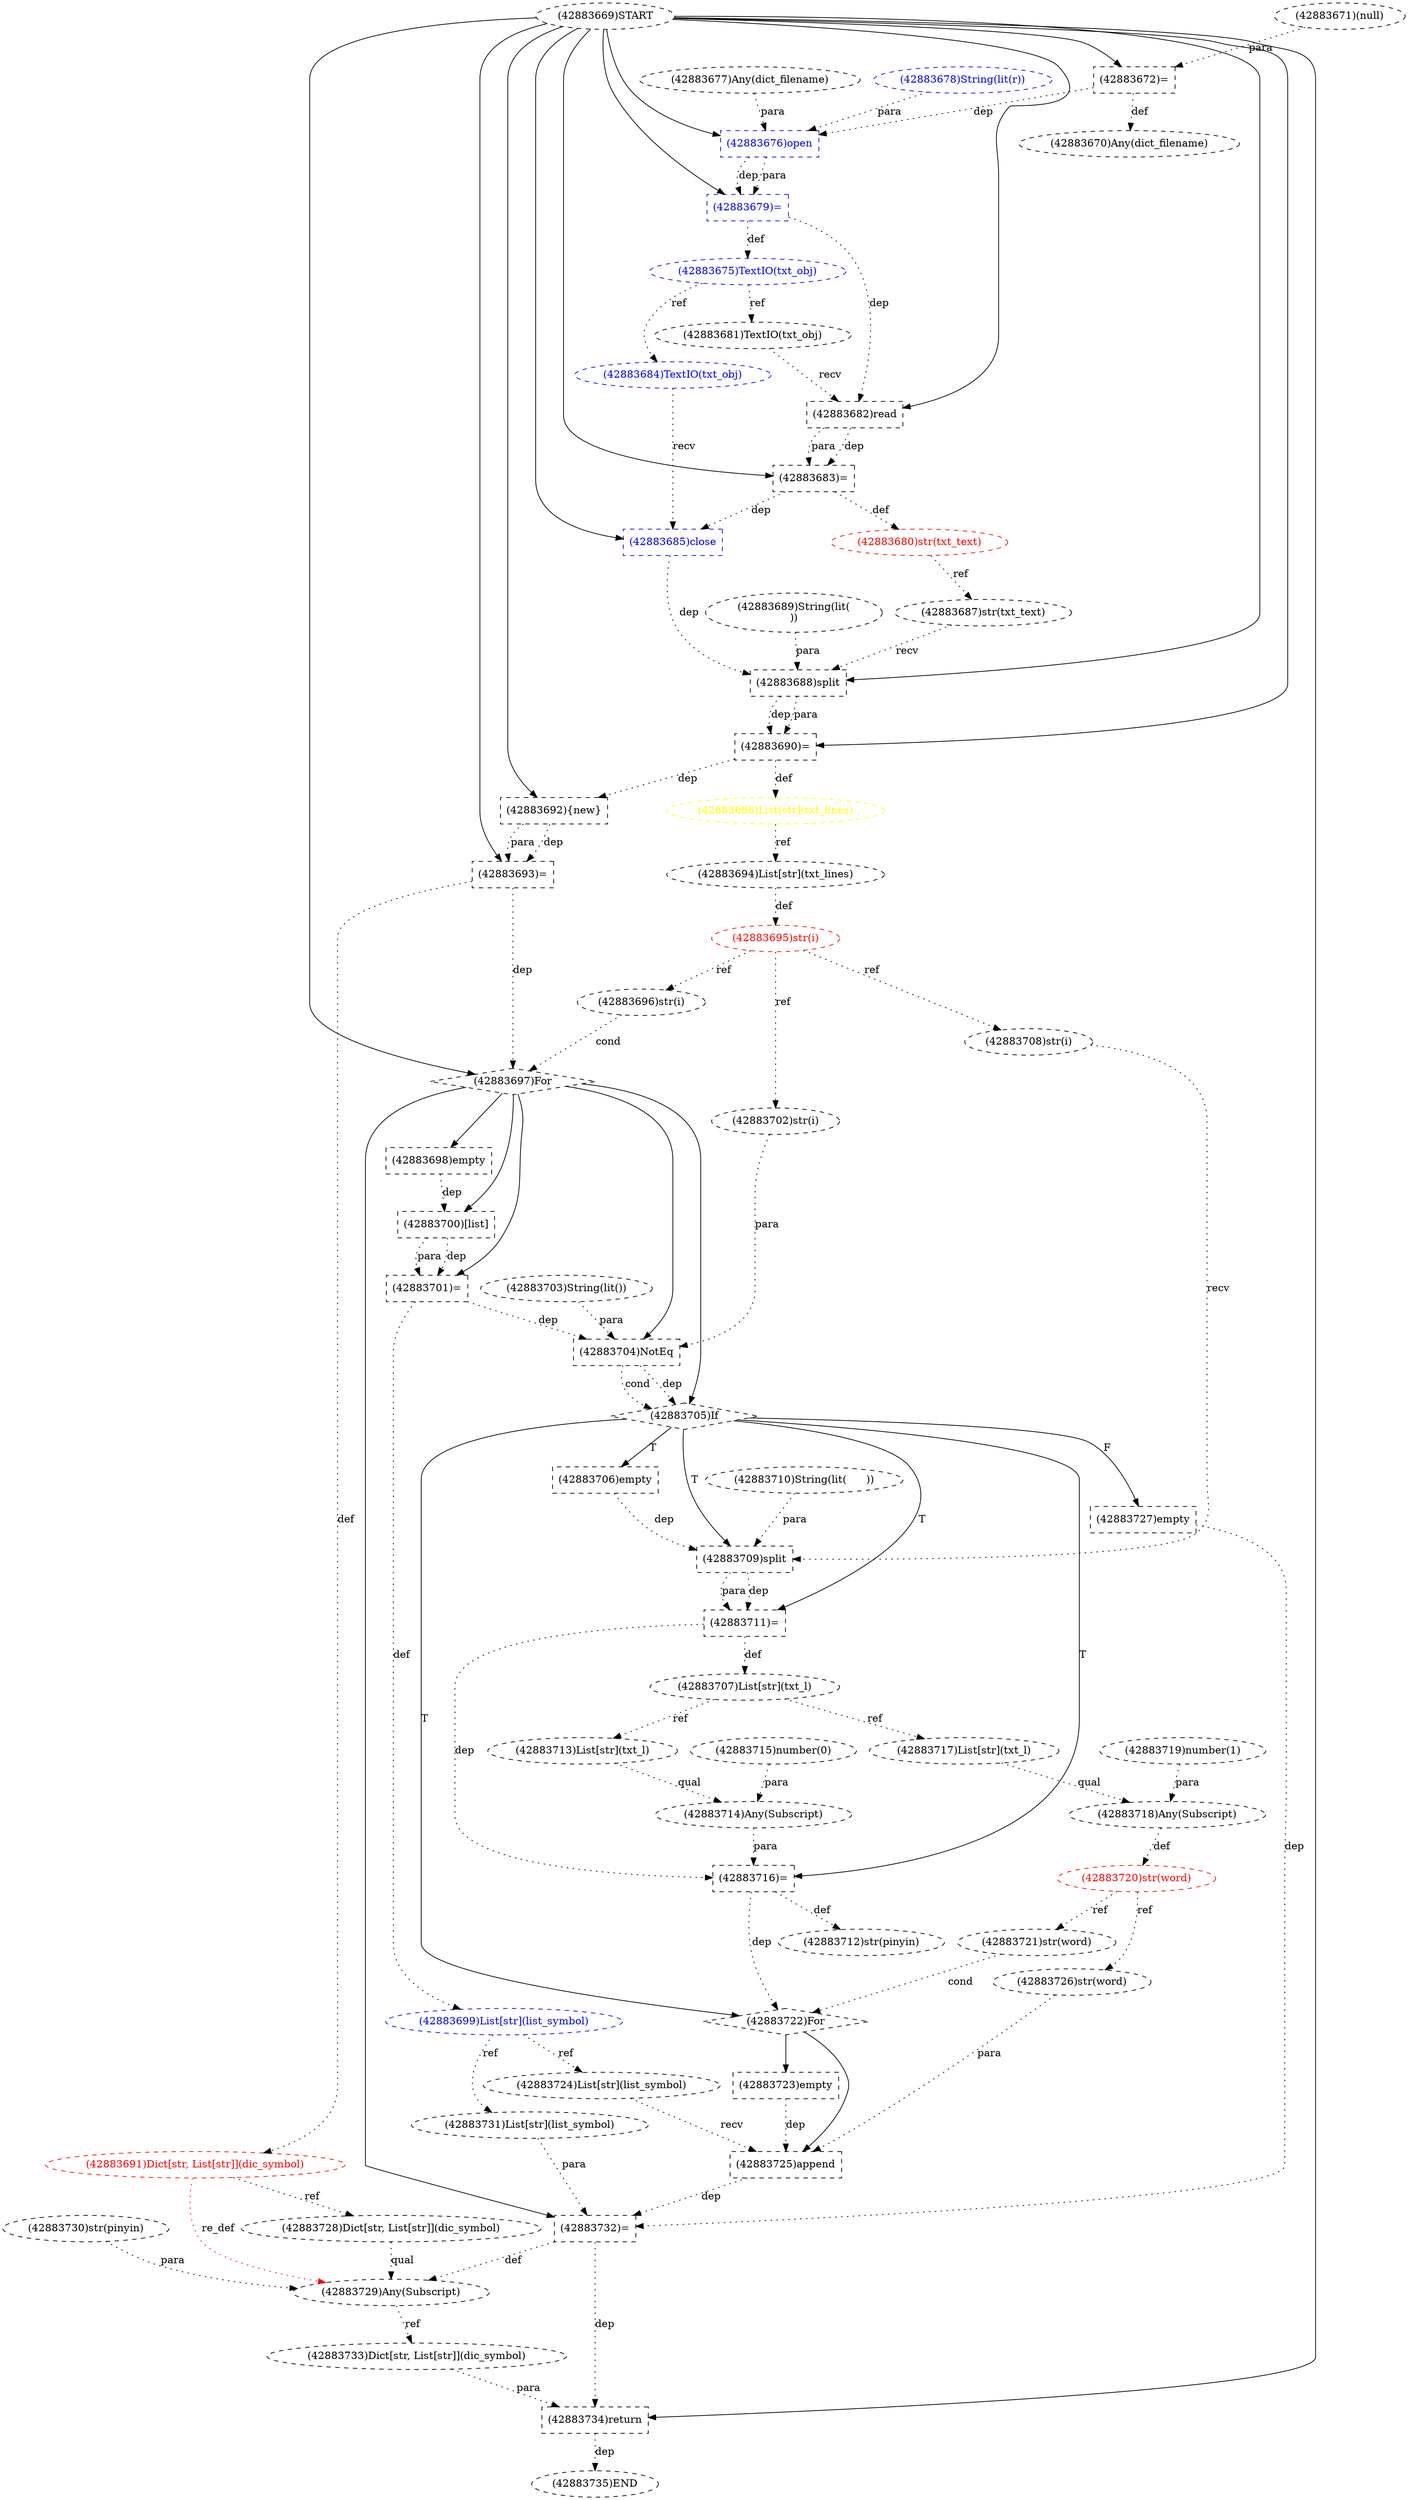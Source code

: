digraph G {
1 [label="(42883727)empty" shape=box style=dashed]
2 [label="(42883672)=" shape=box style=dashed]
3 [label="(42883726)str(word)" shape=ellipse style=dashed]
4 [label="(42883732)=" shape=box style=dashed]
5 [label="(42883681)TextIO(txt_obj)" shape=ellipse style=dashed]
6 [label="(42883708)str(i)" shape=ellipse style=dashed]
7 [label="(42883710)String(lit(	))" shape=ellipse style=dashed]
8 [label="(42883717)List[str](txt_l)" shape=ellipse style=dashed]
9 [label="(42883677)Any(dict_filename)" shape=ellipse style=dashed]
10 [label="(42883682)read" shape=box style=dashed]
11 [label="(42883723)empty" shape=box style=dashed]
12 [label="(42883703)String(lit())" shape=ellipse style=dashed]
13 [label="(42883734)return" shape=box style=dashed]
14 [label="(42883716)=" shape=box style=dashed]
15 [label="(42883718)Any(Subscript)" shape=ellipse style=dashed]
16 [label="(42883725)append" shape=box style=dashed]
17 [label="(42883704)NotEq" shape=box style=dashed]
18 [label="(42883679)=" shape=box style=dashed color=blue fontcolor=blue]
19 [label="(42883712)str(pinyin)" shape=ellipse style=dashed]
20 [label="(42883675)TextIO(txt_obj)" shape=ellipse style=dashed color=blue fontcolor=blue]
21 [label="(42883685)close" shape=box style=dashed color=blue fontcolor=blue]
22 [label="(42883692){new}" shape=box style=dashed]
23 [label="(42883680)str(txt_text)" shape=ellipse style=dashed color=red fontcolor=red]
24 [label="(42883684)TextIO(txt_obj)" shape=ellipse style=dashed color=blue fontcolor=blue]
25 [label="(42883671)(null)" shape=ellipse style=dashed]
26 [label="(42883690)=" shape=box style=dashed]
27 [label="(42883715)number(0)" shape=ellipse style=dashed]
28 [label="(42883694)List[str](txt_lines)" shape=ellipse style=dashed]
29 [label="(42883697)For" shape=diamond style=dashed]
30 [label="(42883693)=" shape=box style=dashed]
31 [label="(42883731)List[str](list_symbol)" shape=ellipse style=dashed]
32 [label="(42883687)str(txt_text)" shape=ellipse style=dashed]
33 [label="(42883701)=" shape=box style=dashed]
34 [label="(42883678)String(lit(r))" shape=ellipse style=dashed color=blue fontcolor=blue]
35 [label="(42883721)str(word)" shape=ellipse style=dashed]
36 [label="(42883695)str(i)" shape=ellipse style=dashed color=red fontcolor=red]
37 [label="(42883713)List[str](txt_l)" shape=ellipse style=dashed]
38 [label="(42883676)open" shape=box style=dashed color=blue fontcolor=blue]
39 [label="(42883729)Any(Subscript)" shape=ellipse style=dashed]
40 [label="(42883735)END" style=dashed]
41 [label="(42883670)Any(dict_filename)" shape=ellipse style=dashed]
42 [label="(42883702)str(i)" shape=ellipse style=dashed]
43 [label="(42883714)Any(Subscript)" shape=ellipse style=dashed]
44 [label="(42883707)List[str](txt_l)" shape=ellipse style=dashed color=black fontcolor=black]
45 [label="(42883722)For" shape=diamond style=dashed]
46 [label="(42883696)str(i)" shape=ellipse style=dashed]
47 [label="(42883728)Dict[str, List[str]](dic_symbol)" shape=ellipse style=dashed]
48 [label="(42883719)number(1)" shape=ellipse style=dashed]
49 [label="(42883700)[list]" shape=box style=dashed]
50 [label="(42883698)empty" shape=box style=dashed]
51 [label="(42883683)=" shape=box style=dashed]
52 [label="(42883686)List[str](txt_lines)" shape=ellipse style=dashed color=yellow fontcolor=yellow]
53 [label="(42883689)String(lit(
))" shape=ellipse style=dashed]
54 [label="(42883706)empty" shape=box style=dashed]
55 [label="(42883730)str(pinyin)" shape=ellipse style=dashed]
56 [label="(42883733)Dict[str, List[str]](dic_symbol)" shape=ellipse style=dashed]
57 [label="(42883705)If" shape=diamond style=dashed]
58 [label="(42883709)split" shape=box style=dashed]
59 [label="(42883699)List[str](list_symbol)" shape=ellipse style=dashed color=blue fontcolor=blue]
60 [label="(42883688)split" shape=box style=dashed]
61 [label="(42883711)=" shape=box style=dashed]
62 [label="(42883720)str(word)" shape=ellipse style=dashed color=red fontcolor=red]
63 [label="(42883724)List[str](list_symbol)" shape=ellipse style=dashed]
64 [label="(42883669)START" style=dashed]
65 [label="(42883691)Dict[str, List[str]](dic_symbol)" shape=ellipse style=dashed color=red fontcolor=red]
57 -> 1 [label="F"];
64 -> 2 [label="" style=solid];
25 -> 2 [label="para" style=dotted];
62 -> 3 [label="ref" style=dotted];
29 -> 4 [label="" style=solid];
31 -> 4 [label="para" style=dotted];
1 -> 4 [label="dep" style=dotted];
16 -> 4 [label="dep" style=dotted];
20 -> 5 [label="ref" style=dotted];
36 -> 6 [label="ref" style=dotted];
44 -> 8 [label="ref" style=dotted];
64 -> 10 [label="" style=solid];
5 -> 10 [label="recv" style=dotted];
18 -> 10 [label="dep" style=dotted];
45 -> 11 [label="" style=solid];
64 -> 13 [label="" style=solid];
56 -> 13 [label="para" style=dotted];
4 -> 13 [label="dep" style=dotted];
57 -> 14 [label="T"];
43 -> 14 [label="para" style=dotted];
61 -> 14 [label="dep" style=dotted];
8 -> 15 [label="qual" style=dotted];
48 -> 15 [label="para" style=dotted];
45 -> 16 [label="" style=solid];
63 -> 16 [label="recv" style=dotted];
3 -> 16 [label="para" style=dotted];
11 -> 16 [label="dep" style=dotted];
29 -> 17 [label="" style=solid];
42 -> 17 [label="para" style=dotted];
12 -> 17 [label="para" style=dotted];
33 -> 17 [label="dep" style=dotted];
64 -> 18 [label="" style=solid];
38 -> 18 [label="dep" style=dotted];
38 -> 18 [label="para" style=dotted];
14 -> 19 [label="def" style=dotted];
18 -> 20 [label="def" style=dotted];
64 -> 21 [label="" style=solid];
24 -> 21 [label="recv" style=dotted];
51 -> 21 [label="dep" style=dotted];
64 -> 22 [label="" style=solid];
26 -> 22 [label="dep" style=dotted];
51 -> 23 [label="def" style=dotted];
20 -> 24 [label="ref" style=dotted];
64 -> 26 [label="" style=solid];
60 -> 26 [label="dep" style=dotted];
60 -> 26 [label="para" style=dotted];
52 -> 28 [label="ref" style=dotted];
64 -> 29 [label="" style=solid];
46 -> 29 [label="cond" style=dotted];
30 -> 29 [label="dep" style=dotted];
64 -> 30 [label="" style=solid];
22 -> 30 [label="dep" style=dotted];
22 -> 30 [label="para" style=dotted];
59 -> 31 [label="ref" style=dotted];
23 -> 32 [label="ref" style=dotted];
29 -> 33 [label="" style=solid];
49 -> 33 [label="dep" style=dotted];
49 -> 33 [label="para" style=dotted];
62 -> 35 [label="ref" style=dotted];
28 -> 36 [label="def" style=dotted];
44 -> 37 [label="ref" style=dotted];
64 -> 38 [label="" style=solid];
9 -> 38 [label="para" style=dotted];
34 -> 38 [label="para" style=dotted];
2 -> 38 [label="dep" style=dotted];
47 -> 39 [label="qual" style=dotted];
55 -> 39 [label="para" style=dotted];
4 -> 39 [label="def" style=dotted];
65 -> 39 [label="re_def" style=dotted color=red];
13 -> 40 [label="dep" style=dotted];
2 -> 41 [label="def" style=dotted];
36 -> 42 [label="ref" style=dotted];
37 -> 43 [label="qual" style=dotted];
27 -> 43 [label="para" style=dotted];
61 -> 44 [label="def" style=dotted];
57 -> 45 [label="T"];
35 -> 45 [label="cond" style=dotted];
14 -> 45 [label="dep" style=dotted];
36 -> 46 [label="ref" style=dotted];
65 -> 47 [label="ref" style=dotted];
29 -> 49 [label="" style=solid];
50 -> 49 [label="dep" style=dotted];
29 -> 50 [label="" style=solid];
64 -> 51 [label="" style=solid];
10 -> 51 [label="dep" style=dotted];
10 -> 51 [label="para" style=dotted];
26 -> 52 [label="def" style=dotted];
57 -> 54 [label="T"];
39 -> 56 [label="ref" style=dotted];
29 -> 57 [label="" style=solid];
17 -> 57 [label="dep" style=dotted];
17 -> 57 [label="cond" style=dotted];
57 -> 58 [label="T"];
6 -> 58 [label="recv" style=dotted];
7 -> 58 [label="para" style=dotted];
54 -> 58 [label="dep" style=dotted];
33 -> 59 [label="def" style=dotted];
64 -> 60 [label="" style=solid];
32 -> 60 [label="recv" style=dotted];
53 -> 60 [label="para" style=dotted];
21 -> 60 [label="dep" style=dotted];
57 -> 61 [label="T"];
58 -> 61 [label="dep" style=dotted];
58 -> 61 [label="para" style=dotted];
15 -> 62 [label="def" style=dotted];
59 -> 63 [label="ref" style=dotted];
30 -> 65 [label="def" style=dotted];
}